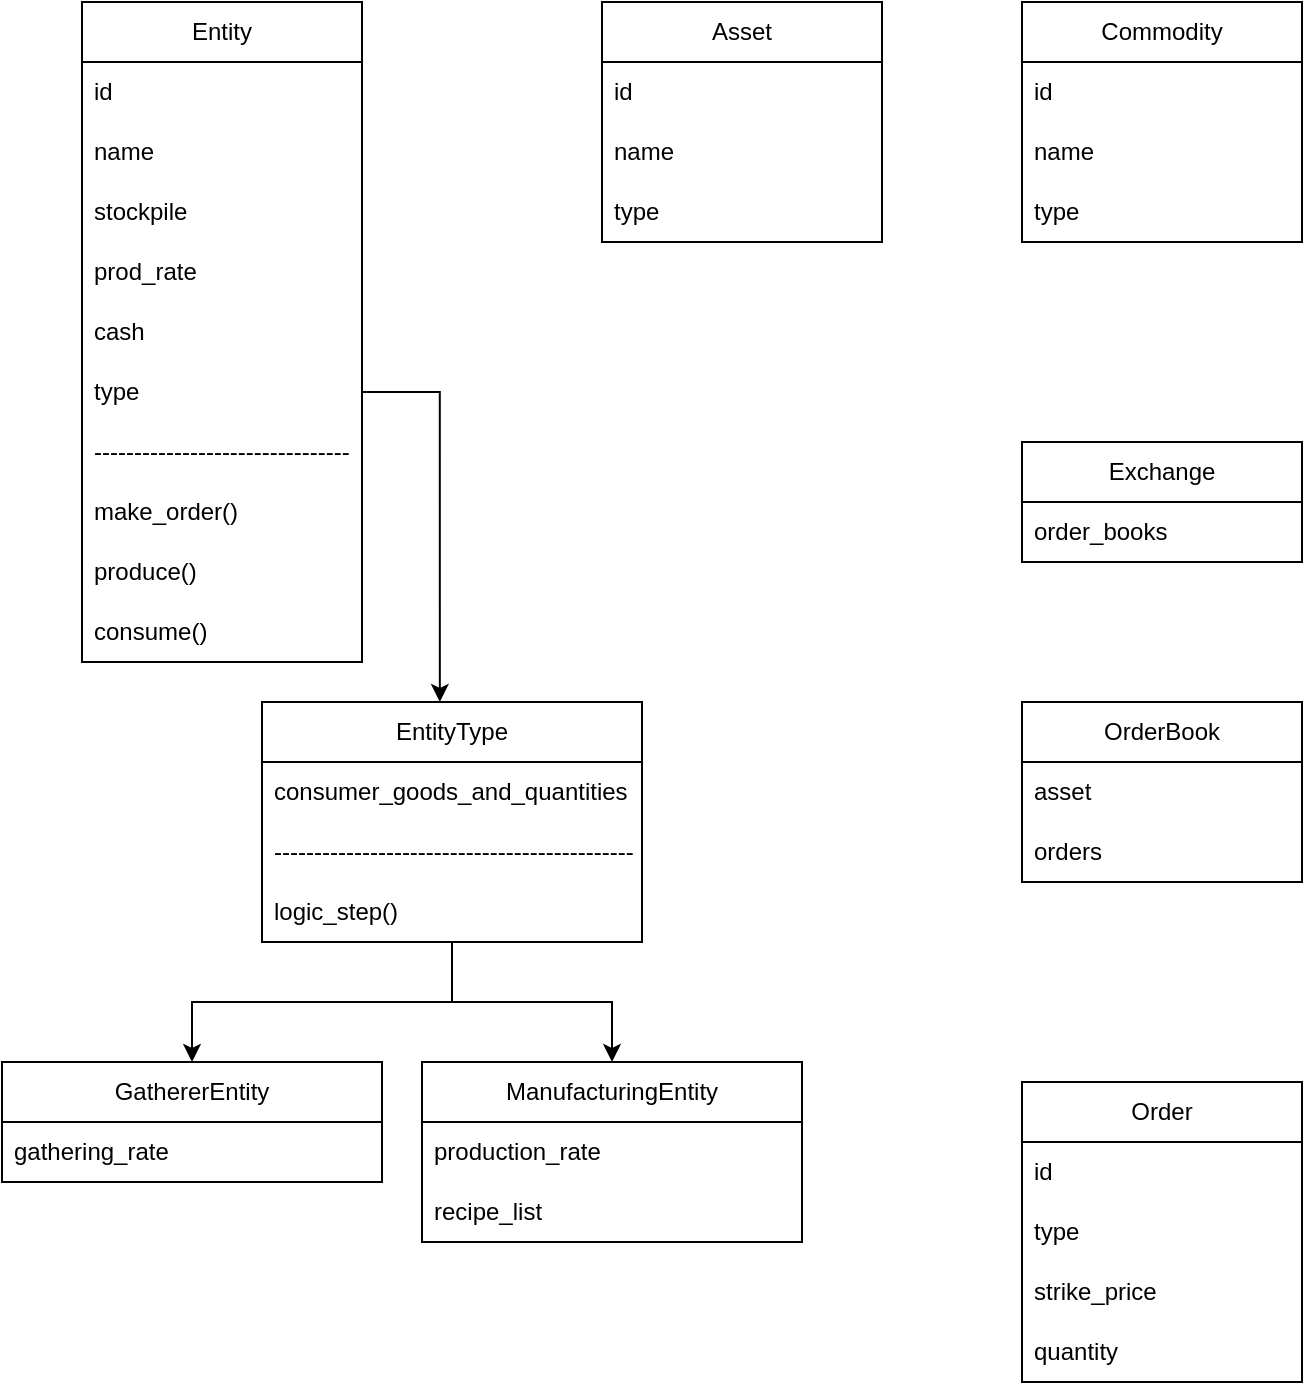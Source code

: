 <mxfile version="21.3.7" type="device">
  <diagram id="C5RBs43oDa-KdzZeNtuy" name="Page-1">
    <mxGraphModel dx="1434" dy="796" grid="1" gridSize="10" guides="1" tooltips="1" connect="1" arrows="1" fold="1" page="1" pageScale="1" pageWidth="827" pageHeight="1169" math="0" shadow="0">
      <root>
        <mxCell id="WIyWlLk6GJQsqaUBKTNV-0" />
        <mxCell id="WIyWlLk6GJQsqaUBKTNV-1" parent="WIyWlLk6GJQsqaUBKTNV-0" />
        <mxCell id="-LHwzRDBZXl7eE_7x8CU-0" value="Entity&lt;br&gt;" style="swimlane;fontStyle=0;childLayout=stackLayout;horizontal=1;startSize=30;horizontalStack=0;resizeParent=1;resizeParentMax=0;resizeLast=0;collapsible=1;marginBottom=0;whiteSpace=wrap;html=1;movable=1;resizable=1;rotatable=1;deletable=1;editable=1;locked=0;connectable=1;" vertex="1" parent="WIyWlLk6GJQsqaUBKTNV-1">
          <mxGeometry x="110" y="80" width="140" height="330" as="geometry">
            <mxRectangle x="190" y="170" width="70" height="30" as="alternateBounds" />
          </mxGeometry>
        </mxCell>
        <mxCell id="-LHwzRDBZXl7eE_7x8CU-9" value="id" style="text;strokeColor=none;fillColor=none;align=left;verticalAlign=middle;spacingLeft=4;spacingRight=4;overflow=hidden;points=[[0,0.5],[1,0.5]];portConstraint=eastwest;rotatable=0;whiteSpace=wrap;html=1;" vertex="1" parent="-LHwzRDBZXl7eE_7x8CU-0">
          <mxGeometry y="30" width="140" height="30" as="geometry" />
        </mxCell>
        <mxCell id="-LHwzRDBZXl7eE_7x8CU-8" value="name" style="text;strokeColor=none;fillColor=none;align=left;verticalAlign=middle;spacingLeft=4;spacingRight=4;overflow=hidden;points=[[0,0.5],[1,0.5]];portConstraint=eastwest;rotatable=0;whiteSpace=wrap;html=1;" vertex="1" parent="-LHwzRDBZXl7eE_7x8CU-0">
          <mxGeometry y="60" width="140" height="30" as="geometry" />
        </mxCell>
        <mxCell id="-LHwzRDBZXl7eE_7x8CU-1" value="stockpile" style="text;strokeColor=none;fillColor=none;align=left;verticalAlign=middle;spacingLeft=4;spacingRight=4;overflow=hidden;points=[[0,0.5],[1,0.5]];portConstraint=eastwest;rotatable=0;whiteSpace=wrap;html=1;" vertex="1" parent="-LHwzRDBZXl7eE_7x8CU-0">
          <mxGeometry y="90" width="140" height="30" as="geometry" />
        </mxCell>
        <mxCell id="-LHwzRDBZXl7eE_7x8CU-10" value="prod_rate" style="text;strokeColor=none;fillColor=none;align=left;verticalAlign=middle;spacingLeft=4;spacingRight=4;overflow=hidden;points=[[0,0.5],[1,0.5]];portConstraint=eastwest;rotatable=0;whiteSpace=wrap;html=1;" vertex="1" parent="-LHwzRDBZXl7eE_7x8CU-0">
          <mxGeometry y="120" width="140" height="30" as="geometry" />
        </mxCell>
        <mxCell id="-LHwzRDBZXl7eE_7x8CU-33" value="cash" style="text;strokeColor=none;fillColor=none;align=left;verticalAlign=middle;spacingLeft=4;spacingRight=4;overflow=hidden;points=[[0,0.5],[1,0.5]];portConstraint=eastwest;rotatable=0;whiteSpace=wrap;html=1;" vertex="1" parent="-LHwzRDBZXl7eE_7x8CU-0">
          <mxGeometry y="150" width="140" height="30" as="geometry" />
        </mxCell>
        <mxCell id="-LHwzRDBZXl7eE_7x8CU-34" value="type" style="text;strokeColor=none;fillColor=none;align=left;verticalAlign=middle;spacingLeft=4;spacingRight=4;overflow=hidden;points=[[0,0.5],[1,0.5]];portConstraint=eastwest;rotatable=0;whiteSpace=wrap;html=1;" vertex="1" parent="-LHwzRDBZXl7eE_7x8CU-0">
          <mxGeometry y="180" width="140" height="30" as="geometry" />
        </mxCell>
        <mxCell id="-LHwzRDBZXl7eE_7x8CU-11" value="--------------------------------" style="text;strokeColor=none;fillColor=none;align=left;verticalAlign=middle;spacingLeft=4;spacingRight=4;overflow=hidden;points=[[0,0.5],[1,0.5]];portConstraint=eastwest;rotatable=0;whiteSpace=wrap;html=1;" vertex="1" parent="-LHwzRDBZXl7eE_7x8CU-0">
          <mxGeometry y="210" width="140" height="30" as="geometry" />
        </mxCell>
        <mxCell id="-LHwzRDBZXl7eE_7x8CU-12" value="make_order()" style="text;strokeColor=none;fillColor=none;align=left;verticalAlign=middle;spacingLeft=4;spacingRight=4;overflow=hidden;points=[[0,0.5],[1,0.5]];portConstraint=eastwest;rotatable=0;whiteSpace=wrap;html=1;" vertex="1" parent="-LHwzRDBZXl7eE_7x8CU-0">
          <mxGeometry y="240" width="140" height="30" as="geometry" />
        </mxCell>
        <mxCell id="-LHwzRDBZXl7eE_7x8CU-15" value="produce()" style="text;strokeColor=none;fillColor=none;align=left;verticalAlign=middle;spacingLeft=4;spacingRight=4;overflow=hidden;points=[[0,0.5],[1,0.5]];portConstraint=eastwest;rotatable=0;whiteSpace=wrap;html=1;" vertex="1" parent="-LHwzRDBZXl7eE_7x8CU-0">
          <mxGeometry y="270" width="140" height="30" as="geometry" />
        </mxCell>
        <mxCell id="-LHwzRDBZXl7eE_7x8CU-16" value="consume()" style="text;strokeColor=none;fillColor=none;align=left;verticalAlign=middle;spacingLeft=4;spacingRight=4;overflow=hidden;points=[[0,0.5],[1,0.5]];portConstraint=eastwest;rotatable=0;whiteSpace=wrap;html=1;" vertex="1" parent="-LHwzRDBZXl7eE_7x8CU-0">
          <mxGeometry y="300" width="140" height="30" as="geometry" />
        </mxCell>
        <mxCell id="-LHwzRDBZXl7eE_7x8CU-4" value="Commodity" style="swimlane;fontStyle=0;childLayout=stackLayout;horizontal=1;startSize=30;horizontalStack=0;resizeParent=1;resizeParentMax=0;resizeLast=0;collapsible=1;marginBottom=0;whiteSpace=wrap;html=1;" vertex="1" parent="WIyWlLk6GJQsqaUBKTNV-1">
          <mxGeometry x="580" y="80" width="140" height="120" as="geometry" />
        </mxCell>
        <mxCell id="-LHwzRDBZXl7eE_7x8CU-5" value="id" style="text;strokeColor=none;fillColor=none;align=left;verticalAlign=middle;spacingLeft=4;spacingRight=4;overflow=hidden;points=[[0,0.5],[1,0.5]];portConstraint=eastwest;rotatable=0;whiteSpace=wrap;html=1;" vertex="1" parent="-LHwzRDBZXl7eE_7x8CU-4">
          <mxGeometry y="30" width="140" height="30" as="geometry" />
        </mxCell>
        <mxCell id="-LHwzRDBZXl7eE_7x8CU-6" value="name" style="text;strokeColor=none;fillColor=none;align=left;verticalAlign=middle;spacingLeft=4;spacingRight=4;overflow=hidden;points=[[0,0.5],[1,0.5]];portConstraint=eastwest;rotatable=0;whiteSpace=wrap;html=1;" vertex="1" parent="-LHwzRDBZXl7eE_7x8CU-4">
          <mxGeometry y="60" width="140" height="30" as="geometry" />
        </mxCell>
        <mxCell id="-LHwzRDBZXl7eE_7x8CU-7" value="type" style="text;strokeColor=none;fillColor=none;align=left;verticalAlign=middle;spacingLeft=4;spacingRight=4;overflow=hidden;points=[[0,0.5],[1,0.5]];portConstraint=eastwest;rotatable=0;whiteSpace=wrap;html=1;" vertex="1" parent="-LHwzRDBZXl7eE_7x8CU-4">
          <mxGeometry y="90" width="140" height="30" as="geometry" />
        </mxCell>
        <mxCell id="-LHwzRDBZXl7eE_7x8CU-17" value="Exchange" style="swimlane;fontStyle=0;childLayout=stackLayout;horizontal=1;startSize=30;horizontalStack=0;resizeParent=1;resizeParentMax=0;resizeLast=0;collapsible=1;marginBottom=0;whiteSpace=wrap;html=1;" vertex="1" parent="WIyWlLk6GJQsqaUBKTNV-1">
          <mxGeometry x="580" y="300" width="140" height="60" as="geometry" />
        </mxCell>
        <mxCell id="-LHwzRDBZXl7eE_7x8CU-18" value="order_books" style="text;strokeColor=none;fillColor=none;align=left;verticalAlign=middle;spacingLeft=4;spacingRight=4;overflow=hidden;points=[[0,0.5],[1,0.5]];portConstraint=eastwest;rotatable=0;whiteSpace=wrap;html=1;" vertex="1" parent="-LHwzRDBZXl7eE_7x8CU-17">
          <mxGeometry y="30" width="140" height="30" as="geometry" />
        </mxCell>
        <mxCell id="-LHwzRDBZXl7eE_7x8CU-21" value="OrderBook" style="swimlane;fontStyle=0;childLayout=stackLayout;horizontal=1;startSize=30;horizontalStack=0;resizeParent=1;resizeParentMax=0;resizeLast=0;collapsible=1;marginBottom=0;whiteSpace=wrap;html=1;" vertex="1" parent="WIyWlLk6GJQsqaUBKTNV-1">
          <mxGeometry x="580" y="430" width="140" height="90" as="geometry" />
        </mxCell>
        <mxCell id="-LHwzRDBZXl7eE_7x8CU-22" value="asset" style="text;strokeColor=none;fillColor=none;align=left;verticalAlign=middle;spacingLeft=4;spacingRight=4;overflow=hidden;points=[[0,0.5],[1,0.5]];portConstraint=eastwest;rotatable=0;whiteSpace=wrap;html=1;" vertex="1" parent="-LHwzRDBZXl7eE_7x8CU-21">
          <mxGeometry y="30" width="140" height="30" as="geometry" />
        </mxCell>
        <mxCell id="-LHwzRDBZXl7eE_7x8CU-23" value="orders" style="text;strokeColor=none;fillColor=none;align=left;verticalAlign=middle;spacingLeft=4;spacingRight=4;overflow=hidden;points=[[0,0.5],[1,0.5]];portConstraint=eastwest;rotatable=0;whiteSpace=wrap;html=1;" vertex="1" parent="-LHwzRDBZXl7eE_7x8CU-21">
          <mxGeometry y="60" width="140" height="30" as="geometry" />
        </mxCell>
        <mxCell id="-LHwzRDBZXl7eE_7x8CU-24" value="Order" style="swimlane;fontStyle=0;childLayout=stackLayout;horizontal=1;startSize=30;horizontalStack=0;resizeParent=1;resizeParentMax=0;resizeLast=0;collapsible=1;marginBottom=0;whiteSpace=wrap;html=1;" vertex="1" parent="WIyWlLk6GJQsqaUBKTNV-1">
          <mxGeometry x="580" y="620" width="140" height="150" as="geometry" />
        </mxCell>
        <mxCell id="-LHwzRDBZXl7eE_7x8CU-25" value="id" style="text;strokeColor=none;fillColor=none;align=left;verticalAlign=middle;spacingLeft=4;spacingRight=4;overflow=hidden;points=[[0,0.5],[1,0.5]];portConstraint=eastwest;rotatable=0;whiteSpace=wrap;html=1;" vertex="1" parent="-LHwzRDBZXl7eE_7x8CU-24">
          <mxGeometry y="30" width="140" height="30" as="geometry" />
        </mxCell>
        <mxCell id="-LHwzRDBZXl7eE_7x8CU-26" value="type" style="text;strokeColor=none;fillColor=none;align=left;verticalAlign=middle;spacingLeft=4;spacingRight=4;overflow=hidden;points=[[0,0.5],[1,0.5]];portConstraint=eastwest;rotatable=0;whiteSpace=wrap;html=1;" vertex="1" parent="-LHwzRDBZXl7eE_7x8CU-24">
          <mxGeometry y="60" width="140" height="30" as="geometry" />
        </mxCell>
        <mxCell id="-LHwzRDBZXl7eE_7x8CU-27" value="strike_price" style="text;strokeColor=none;fillColor=none;align=left;verticalAlign=middle;spacingLeft=4;spacingRight=4;overflow=hidden;points=[[0,0.5],[1,0.5]];portConstraint=eastwest;rotatable=0;whiteSpace=wrap;html=1;" vertex="1" parent="-LHwzRDBZXl7eE_7x8CU-24">
          <mxGeometry y="90" width="140" height="30" as="geometry" />
        </mxCell>
        <mxCell id="-LHwzRDBZXl7eE_7x8CU-28" value="quantity" style="text;strokeColor=none;fillColor=none;align=left;verticalAlign=middle;spacingLeft=4;spacingRight=4;overflow=hidden;points=[[0,0.5],[1,0.5]];portConstraint=eastwest;rotatable=0;whiteSpace=wrap;html=1;" vertex="1" parent="-LHwzRDBZXl7eE_7x8CU-24">
          <mxGeometry y="120" width="140" height="30" as="geometry" />
        </mxCell>
        <mxCell id="-LHwzRDBZXl7eE_7x8CU-29" value="Asset" style="swimlane;fontStyle=0;childLayout=stackLayout;horizontal=1;startSize=30;horizontalStack=0;resizeParent=1;resizeParentMax=0;resizeLast=0;collapsible=1;marginBottom=0;whiteSpace=wrap;html=1;" vertex="1" parent="WIyWlLk6GJQsqaUBKTNV-1">
          <mxGeometry x="370" y="80" width="140" height="120" as="geometry" />
        </mxCell>
        <mxCell id="-LHwzRDBZXl7eE_7x8CU-30" value="id" style="text;strokeColor=none;fillColor=none;align=left;verticalAlign=middle;spacingLeft=4;spacingRight=4;overflow=hidden;points=[[0,0.5],[1,0.5]];portConstraint=eastwest;rotatable=0;whiteSpace=wrap;html=1;" vertex="1" parent="-LHwzRDBZXl7eE_7x8CU-29">
          <mxGeometry y="30" width="140" height="30" as="geometry" />
        </mxCell>
        <mxCell id="-LHwzRDBZXl7eE_7x8CU-31" value="name" style="text;strokeColor=none;fillColor=none;align=left;verticalAlign=middle;spacingLeft=4;spacingRight=4;overflow=hidden;points=[[0,0.5],[1,0.5]];portConstraint=eastwest;rotatable=0;whiteSpace=wrap;html=1;" vertex="1" parent="-LHwzRDBZXl7eE_7x8CU-29">
          <mxGeometry y="60" width="140" height="30" as="geometry" />
        </mxCell>
        <mxCell id="-LHwzRDBZXl7eE_7x8CU-32" value="type" style="text;strokeColor=none;fillColor=none;align=left;verticalAlign=middle;spacingLeft=4;spacingRight=4;overflow=hidden;points=[[0,0.5],[1,0.5]];portConstraint=eastwest;rotatable=0;whiteSpace=wrap;html=1;" vertex="1" parent="-LHwzRDBZXl7eE_7x8CU-29">
          <mxGeometry y="90" width="140" height="30" as="geometry" />
        </mxCell>
        <mxCell id="-LHwzRDBZXl7eE_7x8CU-50" style="edgeStyle=orthogonalEdgeStyle;rounded=0;orthogonalLoop=1;jettySize=auto;html=1;entryX=0.5;entryY=0;entryDx=0;entryDy=0;" edge="1" parent="WIyWlLk6GJQsqaUBKTNV-1" source="-LHwzRDBZXl7eE_7x8CU-35" target="-LHwzRDBZXl7eE_7x8CU-43">
          <mxGeometry relative="1" as="geometry" />
        </mxCell>
        <mxCell id="-LHwzRDBZXl7eE_7x8CU-51" style="edgeStyle=orthogonalEdgeStyle;rounded=0;orthogonalLoop=1;jettySize=auto;html=1;" edge="1" parent="WIyWlLk6GJQsqaUBKTNV-1" source="-LHwzRDBZXl7eE_7x8CU-35" target="-LHwzRDBZXl7eE_7x8CU-47">
          <mxGeometry relative="1" as="geometry" />
        </mxCell>
        <mxCell id="-LHwzRDBZXl7eE_7x8CU-35" value="EntityType" style="swimlane;fontStyle=0;childLayout=stackLayout;horizontal=1;startSize=30;horizontalStack=0;resizeParent=1;resizeParentMax=0;resizeLast=0;collapsible=1;marginBottom=0;whiteSpace=wrap;html=1;" vertex="1" parent="WIyWlLk6GJQsqaUBKTNV-1">
          <mxGeometry x="200" y="430" width="190" height="120" as="geometry" />
        </mxCell>
        <mxCell id="-LHwzRDBZXl7eE_7x8CU-36" value="consumer_goods_and_quantities" style="text;strokeColor=none;fillColor=none;align=left;verticalAlign=middle;spacingLeft=4;spacingRight=4;overflow=hidden;points=[[0,0.5],[1,0.5]];portConstraint=eastwest;rotatable=0;whiteSpace=wrap;html=1;" vertex="1" parent="-LHwzRDBZXl7eE_7x8CU-35">
          <mxGeometry y="30" width="190" height="30" as="geometry" />
        </mxCell>
        <mxCell id="-LHwzRDBZXl7eE_7x8CU-41" value="---------------------------------------------" style="text;strokeColor=none;fillColor=none;align=left;verticalAlign=middle;spacingLeft=4;spacingRight=4;overflow=hidden;points=[[0,0.5],[1,0.5]];portConstraint=eastwest;rotatable=0;whiteSpace=wrap;html=1;" vertex="1" parent="-LHwzRDBZXl7eE_7x8CU-35">
          <mxGeometry y="60" width="190" height="30" as="geometry" />
        </mxCell>
        <mxCell id="-LHwzRDBZXl7eE_7x8CU-42" value="logic_step()" style="text;strokeColor=none;fillColor=none;align=left;verticalAlign=middle;spacingLeft=4;spacingRight=4;overflow=hidden;points=[[0,0.5],[1,0.5]];portConstraint=eastwest;rotatable=0;whiteSpace=wrap;html=1;" vertex="1" parent="-LHwzRDBZXl7eE_7x8CU-35">
          <mxGeometry y="90" width="190" height="30" as="geometry" />
        </mxCell>
        <mxCell id="-LHwzRDBZXl7eE_7x8CU-43" value="GathererEntity" style="swimlane;fontStyle=0;childLayout=stackLayout;horizontal=1;startSize=30;horizontalStack=0;resizeParent=1;resizeParentMax=0;resizeLast=0;collapsible=1;marginBottom=0;whiteSpace=wrap;html=1;" vertex="1" parent="WIyWlLk6GJQsqaUBKTNV-1">
          <mxGeometry x="70" y="610" width="190" height="60" as="geometry" />
        </mxCell>
        <mxCell id="-LHwzRDBZXl7eE_7x8CU-44" value="gathering_rate" style="text;strokeColor=none;fillColor=none;align=left;verticalAlign=middle;spacingLeft=4;spacingRight=4;overflow=hidden;points=[[0,0.5],[1,0.5]];portConstraint=eastwest;rotatable=0;whiteSpace=wrap;html=1;" vertex="1" parent="-LHwzRDBZXl7eE_7x8CU-43">
          <mxGeometry y="30" width="190" height="30" as="geometry" />
        </mxCell>
        <mxCell id="-LHwzRDBZXl7eE_7x8CU-47" value="ManufacturingEntity" style="swimlane;fontStyle=0;childLayout=stackLayout;horizontal=1;startSize=30;horizontalStack=0;resizeParent=1;resizeParentMax=0;resizeLast=0;collapsible=1;marginBottom=0;whiteSpace=wrap;html=1;" vertex="1" parent="WIyWlLk6GJQsqaUBKTNV-1">
          <mxGeometry x="280" y="610" width="190" height="90" as="geometry" />
        </mxCell>
        <mxCell id="-LHwzRDBZXl7eE_7x8CU-48" value="production_rate" style="text;strokeColor=none;fillColor=none;align=left;verticalAlign=middle;spacingLeft=4;spacingRight=4;overflow=hidden;points=[[0,0.5],[1,0.5]];portConstraint=eastwest;rotatable=0;whiteSpace=wrap;html=1;" vertex="1" parent="-LHwzRDBZXl7eE_7x8CU-47">
          <mxGeometry y="30" width="190" height="30" as="geometry" />
        </mxCell>
        <mxCell id="-LHwzRDBZXl7eE_7x8CU-49" value="recipe_list" style="text;strokeColor=none;fillColor=none;align=left;verticalAlign=middle;spacingLeft=4;spacingRight=4;overflow=hidden;points=[[0,0.5],[1,0.5]];portConstraint=eastwest;rotatable=0;whiteSpace=wrap;html=1;" vertex="1" parent="-LHwzRDBZXl7eE_7x8CU-47">
          <mxGeometry y="60" width="190" height="30" as="geometry" />
        </mxCell>
        <mxCell id="-LHwzRDBZXl7eE_7x8CU-52" style="edgeStyle=orthogonalEdgeStyle;rounded=0;orthogonalLoop=1;jettySize=auto;html=1;entryX=0.468;entryY=0;entryDx=0;entryDy=0;entryPerimeter=0;" edge="1" parent="WIyWlLk6GJQsqaUBKTNV-1" source="-LHwzRDBZXl7eE_7x8CU-34" target="-LHwzRDBZXl7eE_7x8CU-35">
          <mxGeometry relative="1" as="geometry" />
        </mxCell>
      </root>
    </mxGraphModel>
  </diagram>
</mxfile>
